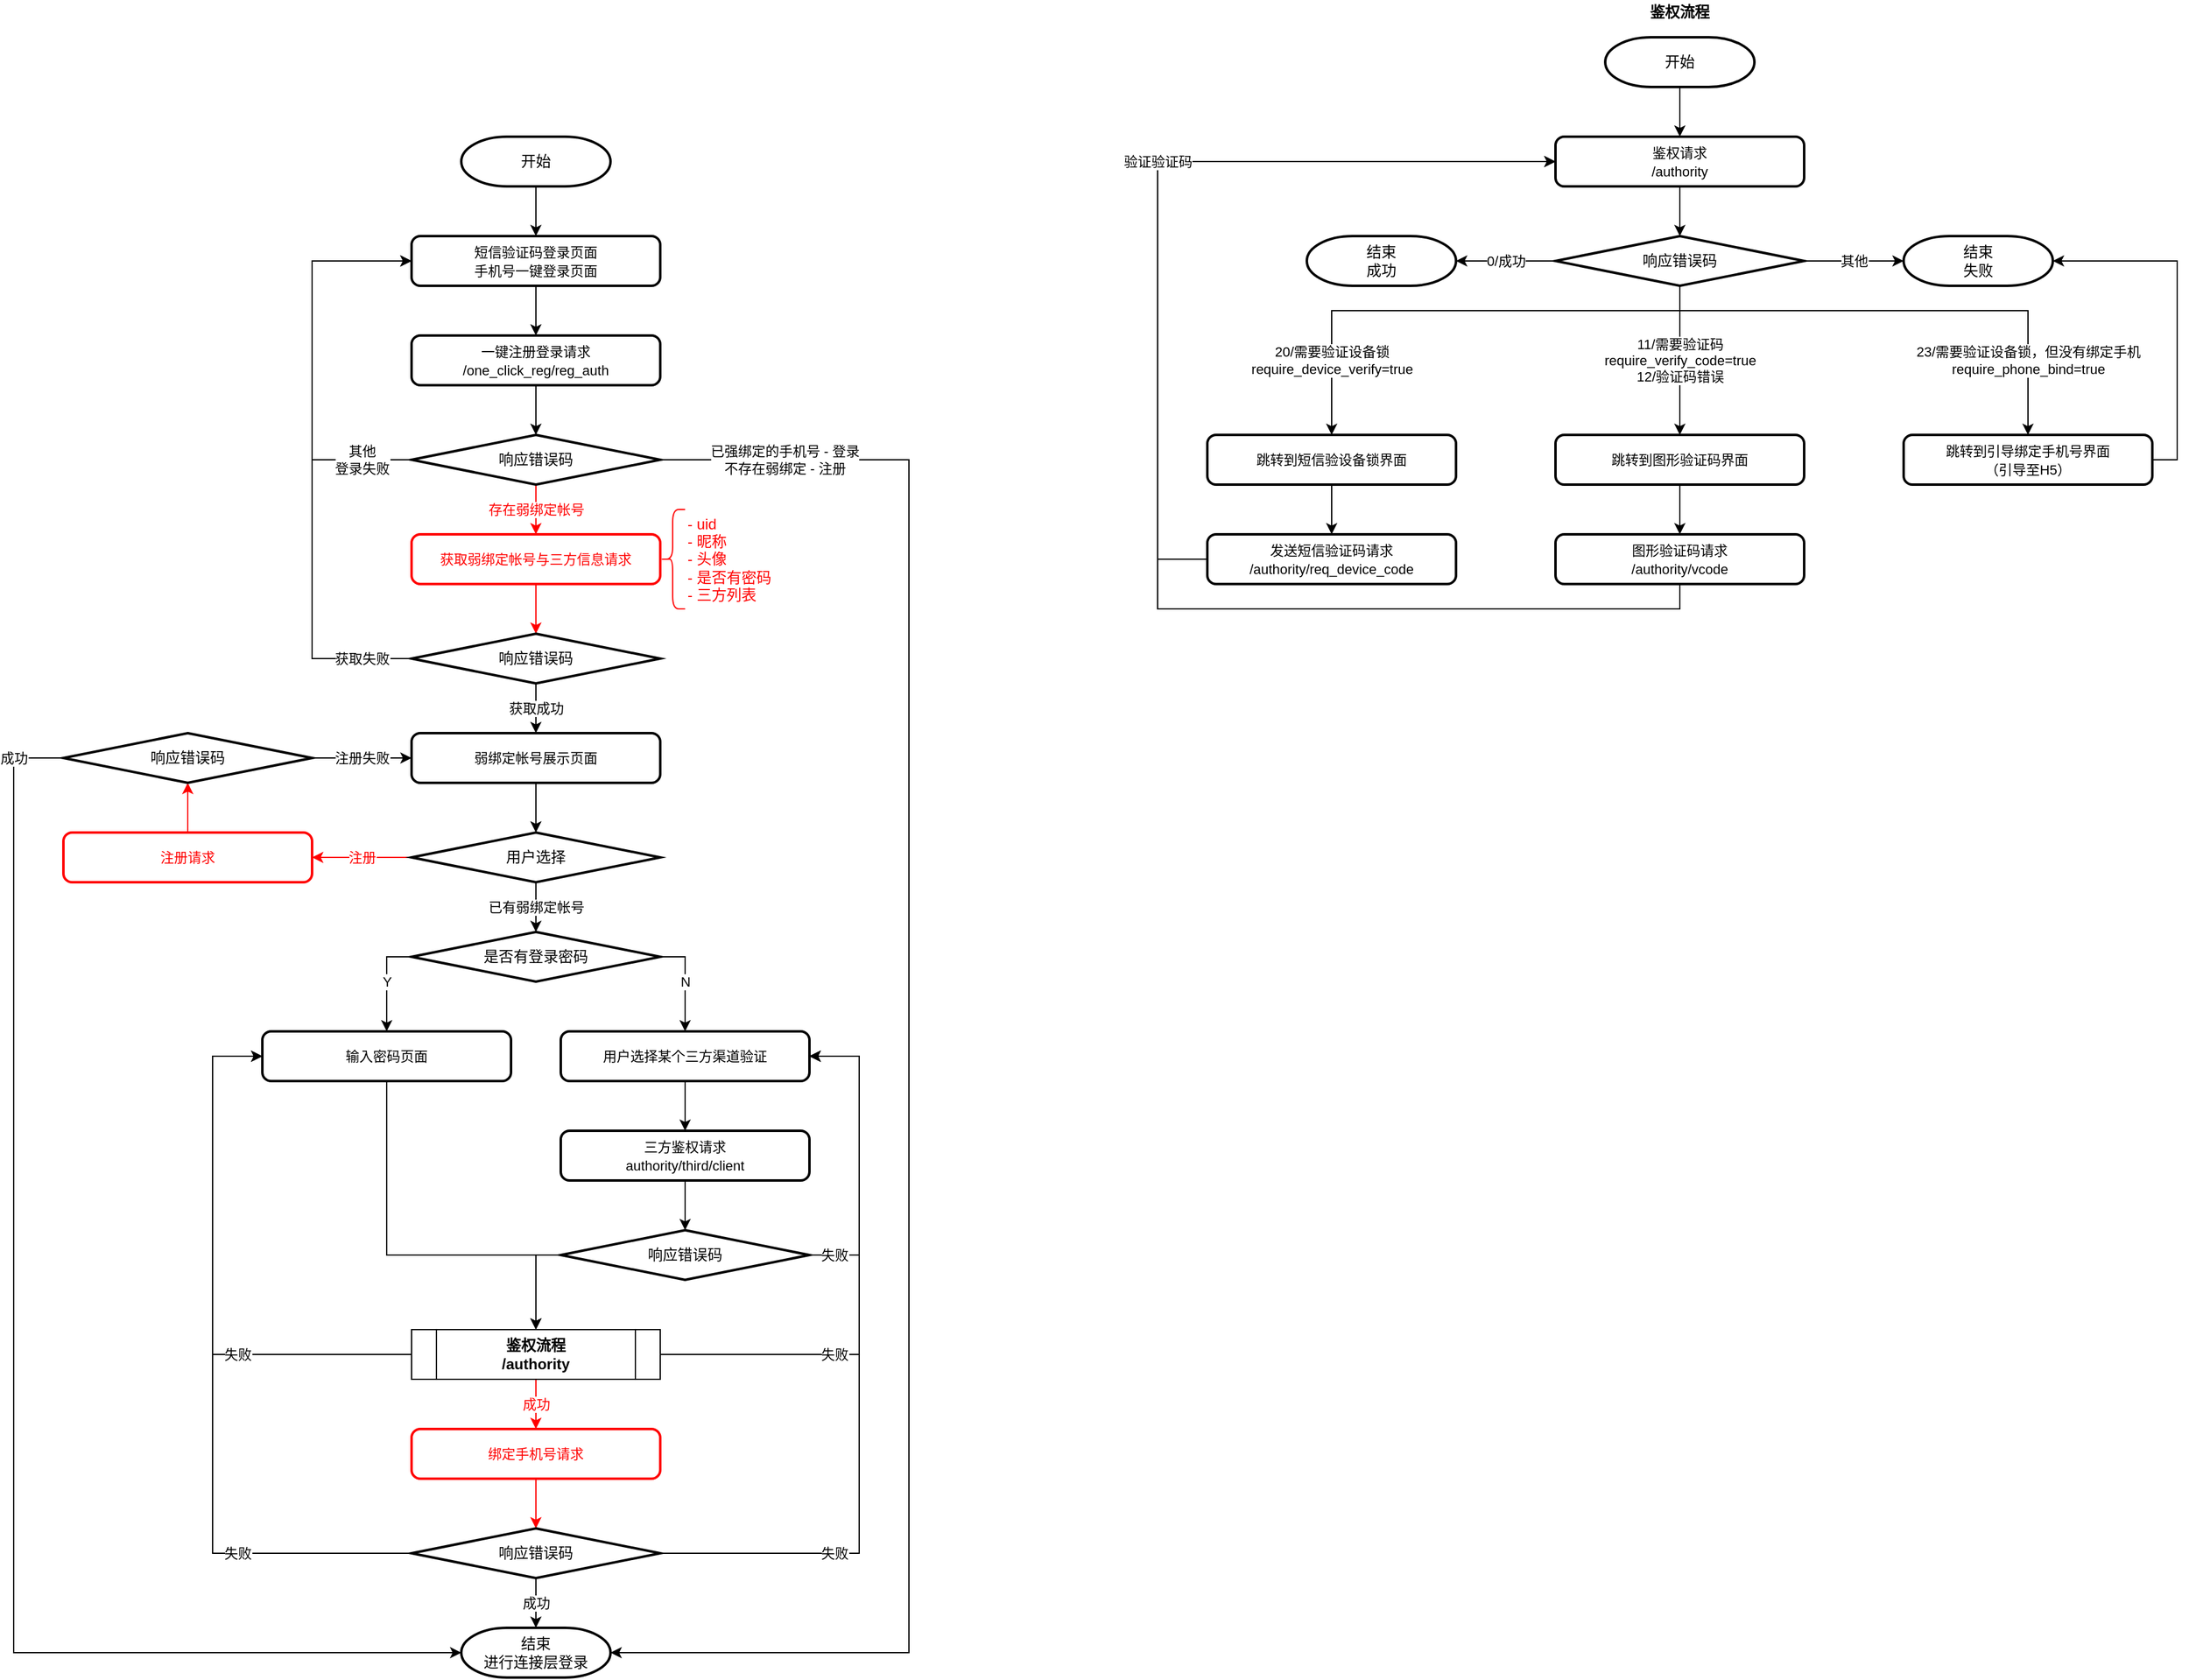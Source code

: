 <mxfile version="14.2.4" type="github">
  <diagram id="79JSlSYPYleKpmMIFZh3" name="Page-1">
    <mxGraphModel dx="1808" dy="1656" grid="1" gridSize="10" guides="1" tooltips="1" connect="1" arrows="1" fold="1" page="1" pageScale="1" pageWidth="827" pageHeight="1169" math="0" shadow="0">
      <root>
        <mxCell id="0" />
        <mxCell id="1" parent="0" />
        <mxCell id="FHXyIRNZDbHYDa_1-X7K-111" value="失败" style="edgeStyle=orthogonalEdgeStyle;rounded=0;orthogonalLoop=1;jettySize=auto;html=1;exitX=0;exitY=0.5;exitDx=0;exitDy=0;exitPerimeter=0;entryX=0;entryY=0.5;entryDx=0;entryDy=0;" edge="1" parent="1" source="FHXyIRNZDbHYDa_1-X7K-110" target="FHXyIRNZDbHYDa_1-X7K-78">
          <mxGeometry x="-0.533" relative="1" as="geometry">
            <Array as="points">
              <mxPoint x="80" y="1180" />
              <mxPoint x="80" y="780" />
            </Array>
            <mxPoint as="offset" />
          </mxGeometry>
        </mxCell>
        <mxCell id="FHXyIRNZDbHYDa_1-X7K-59" value="获取失败" style="edgeStyle=orthogonalEdgeStyle;rounded=0;orthogonalLoop=1;jettySize=auto;html=1;exitX=0;exitY=0.5;exitDx=0;exitDy=0;exitPerimeter=0;entryX=0;entryY=0.5;entryDx=0;entryDy=0;" edge="1" parent="1" source="FHXyIRNZDbHYDa_1-X7K-57" target="FHXyIRNZDbHYDa_1-X7K-60">
          <mxGeometry x="-0.833" relative="1" as="geometry">
            <Array as="points">
              <mxPoint x="160" y="460" />
              <mxPoint x="160" y="140" />
            </Array>
            <mxPoint as="offset" />
          </mxGeometry>
        </mxCell>
        <mxCell id="FHXyIRNZDbHYDa_1-X7K-3" style="edgeStyle=orthogonalEdgeStyle;rounded=0;orthogonalLoop=1;jettySize=auto;html=1;exitX=0.5;exitY=1;exitDx=0;exitDy=0;exitPerimeter=0;" edge="1" parent="1" source="FHXyIRNZDbHYDa_1-X7K-1" target="FHXyIRNZDbHYDa_1-X7K-60">
          <mxGeometry relative="1" as="geometry">
            <mxPoint x="340" y="200" as="targetPoint" />
          </mxGeometry>
        </mxCell>
        <mxCell id="FHXyIRNZDbHYDa_1-X7K-1" value="开始" style="strokeWidth=2;html=1;shape=mxgraph.flowchart.terminator;whiteSpace=wrap;fillColor=none;" vertex="1" parent="1">
          <mxGeometry x="280" y="40" width="120" height="40" as="geometry" />
        </mxCell>
        <mxCell id="FHXyIRNZDbHYDa_1-X7K-9" style="edgeStyle=orthogonalEdgeStyle;rounded=0;orthogonalLoop=1;jettySize=auto;html=1;exitX=0.5;exitY=1;exitDx=0;exitDy=0;" edge="1" parent="1" source="FHXyIRNZDbHYDa_1-X7K-60" target="FHXyIRNZDbHYDa_1-X7K-8">
          <mxGeometry relative="1" as="geometry">
            <mxPoint x="340" y="160" as="sourcePoint" />
          </mxGeometry>
        </mxCell>
        <mxCell id="FHXyIRNZDbHYDa_1-X7K-11" style="edgeStyle=orthogonalEdgeStyle;rounded=0;orthogonalLoop=1;jettySize=auto;html=1;exitX=0.5;exitY=1;exitDx=0;exitDy=0;" edge="1" parent="1" source="FHXyIRNZDbHYDa_1-X7K-8" target="FHXyIRNZDbHYDa_1-X7K-10">
          <mxGeometry relative="1" as="geometry" />
        </mxCell>
        <mxCell id="FHXyIRNZDbHYDa_1-X7K-8" value="&lt;span style=&quot;font-size: 11px ; background-color: rgb(255 , 255 , 255)&quot;&gt;一键注册登录请求&lt;br&gt;/one_click_reg/reg_auth&lt;br&gt;&lt;/span&gt;" style="rounded=1;whiteSpace=wrap;html=1;absoluteArcSize=1;arcSize=14;strokeWidth=2;fillColor=none;" vertex="1" parent="1">
          <mxGeometry x="240" y="200" width="200" height="40" as="geometry" />
        </mxCell>
        <mxCell id="FHXyIRNZDbHYDa_1-X7K-25" value="已强绑定的手机号 - 登录&lt;br&gt;不存在弱绑定 - 注册" style="edgeStyle=orthogonalEdgeStyle;rounded=0;orthogonalLoop=1;jettySize=auto;html=1;exitX=1;exitY=0.5;exitDx=0;exitDy=0;exitPerimeter=0;entryX=1;entryY=0.5;entryDx=0;entryDy=0;entryPerimeter=0;" edge="1" parent="1" source="FHXyIRNZDbHYDa_1-X7K-10" target="FHXyIRNZDbHYDa_1-X7K-126">
          <mxGeometry x="-0.857" relative="1" as="geometry">
            <mxPoint x="680" y="300" as="targetPoint" />
            <Array as="points">
              <mxPoint x="640" y="300" />
              <mxPoint x="640" y="1260" />
            </Array>
            <mxPoint as="offset" />
          </mxGeometry>
        </mxCell>
        <mxCell id="FHXyIRNZDbHYDa_1-X7K-46" value="其他&lt;br&gt;登录失败" style="edgeStyle=orthogonalEdgeStyle;rounded=0;orthogonalLoop=1;jettySize=auto;html=1;exitX=0;exitY=0.5;exitDx=0;exitDy=0;exitPerimeter=0;entryX=0;entryY=0.5;entryDx=0;entryDy=0;" edge="1" parent="1" source="FHXyIRNZDbHYDa_1-X7K-10" target="FHXyIRNZDbHYDa_1-X7K-60">
          <mxGeometry x="-0.75" relative="1" as="geometry">
            <Array as="points">
              <mxPoint x="160" y="300" />
              <mxPoint x="160" y="140" />
            </Array>
            <mxPoint as="offset" />
          </mxGeometry>
        </mxCell>
        <mxCell id="FHXyIRNZDbHYDa_1-X7K-48" value="&lt;font color=&quot;#ff0000&quot;&gt;存在弱绑定帐号&lt;/font&gt;" style="edgeStyle=orthogonalEdgeStyle;rounded=0;orthogonalLoop=1;jettySize=auto;html=1;exitX=0.5;exitY=1;exitDx=0;exitDy=0;exitPerimeter=0;strokeColor=#FF0000;" edge="1" parent="1" source="FHXyIRNZDbHYDa_1-X7K-10" target="FHXyIRNZDbHYDa_1-X7K-56">
          <mxGeometry relative="1" as="geometry">
            <mxPoint x="340" y="360.0" as="targetPoint" />
          </mxGeometry>
        </mxCell>
        <mxCell id="FHXyIRNZDbHYDa_1-X7K-10" value="响应错误码" style="strokeWidth=2;html=1;shape=mxgraph.flowchart.decision;whiteSpace=wrap;fillColor=none;" vertex="1" parent="1">
          <mxGeometry x="240" y="280" width="200" height="40" as="geometry" />
        </mxCell>
        <mxCell id="FHXyIRNZDbHYDa_1-X7K-58" style="edgeStyle=orthogonalEdgeStyle;rounded=0;orthogonalLoop=1;jettySize=auto;html=1;exitX=0.5;exitY=1;exitDx=0;exitDy=0;entryX=0.5;entryY=0;entryDx=0;entryDy=0;entryPerimeter=0;strokeColor=#FF0000;" edge="1" parent="1" source="FHXyIRNZDbHYDa_1-X7K-56" target="FHXyIRNZDbHYDa_1-X7K-57">
          <mxGeometry relative="1" as="geometry" />
        </mxCell>
        <mxCell id="FHXyIRNZDbHYDa_1-X7K-56" value="&lt;span style=&quot;font-size: 11px ; background-color: rgb(255 , 255 , 255)&quot;&gt;&lt;font color=&quot;#ff0000&quot;&gt;获取弱绑定帐号与三方信息请求&lt;/font&gt;&lt;br&gt;&lt;/span&gt;" style="rounded=1;whiteSpace=wrap;html=1;absoluteArcSize=1;arcSize=14;strokeWidth=2;fillColor=none;strokeColor=#FF0000;" vertex="1" parent="1">
          <mxGeometry x="240" y="360" width="200" height="40" as="geometry" />
        </mxCell>
        <mxCell id="FHXyIRNZDbHYDa_1-X7K-63" value="获取成功" style="edgeStyle=orthogonalEdgeStyle;rounded=0;orthogonalLoop=1;jettySize=auto;html=1;exitX=0.5;exitY=1;exitDx=0;exitDy=0;exitPerimeter=0;strokeColor=#000000;" edge="1" parent="1" source="FHXyIRNZDbHYDa_1-X7K-57" target="FHXyIRNZDbHYDa_1-X7K-62">
          <mxGeometry relative="1" as="geometry" />
        </mxCell>
        <mxCell id="FHXyIRNZDbHYDa_1-X7K-57" value="响应错误码" style="strokeWidth=2;html=1;shape=mxgraph.flowchart.decision;whiteSpace=wrap;fillColor=none;" vertex="1" parent="1">
          <mxGeometry x="240" y="440" width="200" height="40" as="geometry" />
        </mxCell>
        <mxCell id="FHXyIRNZDbHYDa_1-X7K-60" value="&lt;span style=&quot;font-size: 11px ; background-color: rgb(255 , 255 , 255)&quot;&gt;短信验证码登录页面&lt;br&gt;手机号一键登录页面&lt;br&gt;&lt;/span&gt;" style="rounded=1;whiteSpace=wrap;html=1;absoluteArcSize=1;arcSize=14;strokeWidth=2;fillColor=none;" vertex="1" parent="1">
          <mxGeometry x="240" y="120" width="200" height="40" as="geometry" />
        </mxCell>
        <mxCell id="FHXyIRNZDbHYDa_1-X7K-65" value="" style="edgeStyle=orthogonalEdgeStyle;rounded=0;orthogonalLoop=1;jettySize=auto;html=1;exitX=0.5;exitY=1;exitDx=0;exitDy=0;strokeColor=#000000;" edge="1" parent="1" source="FHXyIRNZDbHYDa_1-X7K-62" target="FHXyIRNZDbHYDa_1-X7K-64">
          <mxGeometry relative="1" as="geometry" />
        </mxCell>
        <mxCell id="FHXyIRNZDbHYDa_1-X7K-62" value="&lt;span style=&quot;font-size: 11px ; background-color: rgb(255 , 255 , 255)&quot;&gt;弱绑定帐号展示页面&lt;br&gt;&lt;/span&gt;" style="rounded=1;whiteSpace=wrap;html=1;absoluteArcSize=1;arcSize=14;strokeWidth=2;fillColor=none;" vertex="1" parent="1">
          <mxGeometry x="240" y="520" width="200" height="40" as="geometry" />
        </mxCell>
        <mxCell id="FHXyIRNZDbHYDa_1-X7K-68" value="&lt;font color=&quot;#ff0000&quot;&gt;注册&lt;/font&gt;" style="edgeStyle=orthogonalEdgeStyle;rounded=0;orthogonalLoop=1;jettySize=auto;html=1;exitX=0;exitY=0.5;exitDx=0;exitDy=0;exitPerimeter=0;strokeColor=#FF0000;" edge="1" parent="1" source="FHXyIRNZDbHYDa_1-X7K-64" target="FHXyIRNZDbHYDa_1-X7K-67">
          <mxGeometry relative="1" as="geometry" />
        </mxCell>
        <mxCell id="FHXyIRNZDbHYDa_1-X7K-76" value="已有弱绑定帐号" style="edgeStyle=orthogonalEdgeStyle;rounded=0;orthogonalLoop=1;jettySize=auto;html=1;exitX=0.5;exitY=1;exitDx=0;exitDy=0;exitPerimeter=0;strokeColor=#000000;" edge="1" parent="1" source="FHXyIRNZDbHYDa_1-X7K-64" target="FHXyIRNZDbHYDa_1-X7K-75">
          <mxGeometry relative="1" as="geometry" />
        </mxCell>
        <mxCell id="FHXyIRNZDbHYDa_1-X7K-64" value="用户选择" style="strokeWidth=2;html=1;shape=mxgraph.flowchart.decision;whiteSpace=wrap;fillColor=none;" vertex="1" parent="1">
          <mxGeometry x="240" y="600" width="200" height="40" as="geometry" />
        </mxCell>
        <mxCell id="FHXyIRNZDbHYDa_1-X7K-72" style="edgeStyle=orthogonalEdgeStyle;rounded=0;orthogonalLoop=1;jettySize=auto;html=1;strokeColor=#FF0000;" edge="1" parent="1" source="FHXyIRNZDbHYDa_1-X7K-67" target="FHXyIRNZDbHYDa_1-X7K-71">
          <mxGeometry relative="1" as="geometry" />
        </mxCell>
        <mxCell id="FHXyIRNZDbHYDa_1-X7K-67" value="&lt;span style=&quot;font-size: 11px ; background-color: rgb(255 , 255 , 255)&quot;&gt;&lt;font color=&quot;#ff0000&quot;&gt;注册请求&lt;/font&gt;&lt;br&gt;&lt;/span&gt;" style="rounded=1;whiteSpace=wrap;html=1;absoluteArcSize=1;arcSize=14;strokeWidth=2;fillColor=none;strokeColor=#FF0000;" vertex="1" parent="1">
          <mxGeometry x="-40" y="600" width="200" height="40" as="geometry" />
        </mxCell>
        <mxCell id="FHXyIRNZDbHYDa_1-X7K-69" value="" style="shape=curlyBracket;whiteSpace=wrap;html=1;rounded=1;strokeColor=#FF0000;fillColor=none;" vertex="1" parent="1">
          <mxGeometry x="440" y="340" width="20" height="80" as="geometry" />
        </mxCell>
        <mxCell id="FHXyIRNZDbHYDa_1-X7K-70" value="&lt;div style=&quot;text-align: justify&quot;&gt;&lt;font color=&quot;#ff0000&quot;&gt;- uid&lt;/font&gt;&lt;/div&gt;&lt;div style=&quot;text-align: justify&quot;&gt;&lt;font color=&quot;#ff0000&quot;&gt;- 昵称&lt;/font&gt;&lt;/div&gt;&lt;div style=&quot;text-align: justify&quot;&gt;&lt;font color=&quot;#ff0000&quot;&gt;- 头像&lt;/font&gt;&lt;/div&gt;&lt;div style=&quot;text-align: justify&quot;&gt;&lt;font color=&quot;#ff0000&quot;&gt;- 是否有密码&lt;/font&gt;&lt;/div&gt;&lt;div style=&quot;text-align: justify&quot;&gt;&lt;font color=&quot;#ff0000&quot;&gt;- 三方列表&lt;/font&gt;&lt;/div&gt;" style="text;html=1;strokeColor=none;fillColor=none;align=left;verticalAlign=middle;whiteSpace=wrap;rounded=0;" vertex="1" parent="1">
          <mxGeometry x="460" y="340" width="100" height="80" as="geometry" />
        </mxCell>
        <mxCell id="FHXyIRNZDbHYDa_1-X7K-73" value="注册失败" style="edgeStyle=orthogonalEdgeStyle;rounded=0;orthogonalLoop=1;jettySize=auto;html=1;entryX=0;entryY=0.5;entryDx=0;entryDy=0;" edge="1" parent="1" source="FHXyIRNZDbHYDa_1-X7K-71" target="FHXyIRNZDbHYDa_1-X7K-62">
          <mxGeometry relative="1" as="geometry">
            <Array as="points" />
            <mxPoint as="offset" />
          </mxGeometry>
        </mxCell>
        <mxCell id="FHXyIRNZDbHYDa_1-X7K-127" value="成功" style="edgeStyle=orthogonalEdgeStyle;rounded=0;orthogonalLoop=1;jettySize=auto;html=1;exitX=0;exitY=0.5;exitDx=0;exitDy=0;exitPerimeter=0;entryX=0;entryY=0.5;entryDx=0;entryDy=0;entryPerimeter=0;strokeColor=#000000;" edge="1" parent="1" source="FHXyIRNZDbHYDa_1-X7K-71" target="FHXyIRNZDbHYDa_1-X7K-126">
          <mxGeometry x="-0.929" relative="1" as="geometry">
            <Array as="points">
              <mxPoint x="-80" y="540" />
              <mxPoint x="-80" y="1260" />
            </Array>
            <mxPoint as="offset" />
          </mxGeometry>
        </mxCell>
        <mxCell id="FHXyIRNZDbHYDa_1-X7K-71" value="响应错误码" style="strokeWidth=2;html=1;shape=mxgraph.flowchart.decision;whiteSpace=wrap;fillColor=none;" vertex="1" parent="1">
          <mxGeometry x="-40" y="520" width="200" height="40" as="geometry" />
        </mxCell>
        <mxCell id="FHXyIRNZDbHYDa_1-X7K-79" value="Y" style="edgeStyle=orthogonalEdgeStyle;rounded=0;orthogonalLoop=1;jettySize=auto;html=1;exitX=0;exitY=0.5;exitDx=0;exitDy=0;exitPerimeter=0;strokeColor=#000000;" edge="1" parent="1" source="FHXyIRNZDbHYDa_1-X7K-75" target="FHXyIRNZDbHYDa_1-X7K-78">
          <mxGeometry relative="1" as="geometry" />
        </mxCell>
        <mxCell id="FHXyIRNZDbHYDa_1-X7K-80" value="N" style="edgeStyle=orthogonalEdgeStyle;rounded=0;orthogonalLoop=1;jettySize=auto;html=1;exitX=1;exitY=0.5;exitDx=0;exitDy=0;exitPerimeter=0;strokeColor=#000000;" edge="1" parent="1" source="FHXyIRNZDbHYDa_1-X7K-75" target="FHXyIRNZDbHYDa_1-X7K-77">
          <mxGeometry relative="1" as="geometry" />
        </mxCell>
        <mxCell id="FHXyIRNZDbHYDa_1-X7K-75" value="是否有登录密码" style="strokeWidth=2;html=1;shape=mxgraph.flowchart.decision;whiteSpace=wrap;fillColor=none;" vertex="1" parent="1">
          <mxGeometry x="240" y="680" width="200" height="40" as="geometry" />
        </mxCell>
        <mxCell id="FHXyIRNZDbHYDa_1-X7K-115" style="edgeStyle=orthogonalEdgeStyle;rounded=0;orthogonalLoop=1;jettySize=auto;html=1;exitX=0.5;exitY=1;exitDx=0;exitDy=0;strokeColor=#000000;" edge="1" parent="1" source="FHXyIRNZDbHYDa_1-X7K-77" target="FHXyIRNZDbHYDa_1-X7K-117">
          <mxGeometry relative="1" as="geometry">
            <mxPoint x="460" y="840" as="targetPoint" />
          </mxGeometry>
        </mxCell>
        <mxCell id="FHXyIRNZDbHYDa_1-X7K-77" value="&lt;span style=&quot;font-size: 11px ; background-color: rgb(255 , 255 , 255)&quot;&gt;用户选择某个三方渠道验证&lt;br&gt;&lt;/span&gt;" style="rounded=1;whiteSpace=wrap;html=1;absoluteArcSize=1;arcSize=14;strokeWidth=2;fillColor=none;" vertex="1" parent="1">
          <mxGeometry x="360" y="760" width="200" height="40" as="geometry" />
        </mxCell>
        <mxCell id="FHXyIRNZDbHYDa_1-X7K-82" style="edgeStyle=orthogonalEdgeStyle;rounded=0;orthogonalLoop=1;jettySize=auto;html=1;exitX=0.5;exitY=1;exitDx=0;exitDy=0;strokeColor=#000000;" edge="1" parent="1" source="FHXyIRNZDbHYDa_1-X7K-78" target="FHXyIRNZDbHYDa_1-X7K-81">
          <mxGeometry relative="1" as="geometry">
            <Array as="points">
              <mxPoint x="220" y="940" />
              <mxPoint x="340" y="940" />
            </Array>
          </mxGeometry>
        </mxCell>
        <mxCell id="FHXyIRNZDbHYDa_1-X7K-78" value="&lt;span style=&quot;font-size: 11px ; background-color: rgb(255 , 255 , 255)&quot;&gt;输入密码页面&lt;br&gt;&lt;/span&gt;" style="rounded=1;whiteSpace=wrap;html=1;absoluteArcSize=1;arcSize=14;strokeWidth=2;fillColor=none;" vertex="1" parent="1">
          <mxGeometry x="120" y="760" width="200" height="40" as="geometry" />
        </mxCell>
        <mxCell id="FHXyIRNZDbHYDa_1-X7K-106" value="失败" style="edgeStyle=orthogonalEdgeStyle;rounded=0;orthogonalLoop=1;jettySize=auto;html=1;exitX=0;exitY=0.5;exitDx=0;exitDy=0;entryX=0;entryY=0.5;entryDx=0;entryDy=0;strokeColor=#000000;" edge="1" parent="1" source="FHXyIRNZDbHYDa_1-X7K-81" target="FHXyIRNZDbHYDa_1-X7K-78">
          <mxGeometry x="-0.364" relative="1" as="geometry">
            <Array as="points">
              <mxPoint x="80" y="1020" />
              <mxPoint x="80" y="780" />
            </Array>
            <mxPoint as="offset" />
          </mxGeometry>
        </mxCell>
        <mxCell id="FHXyIRNZDbHYDa_1-X7K-108" value="&lt;font color=&quot;#ff0000&quot;&gt;成功&lt;/font&gt;" style="edgeStyle=orthogonalEdgeStyle;rounded=0;orthogonalLoop=1;jettySize=auto;html=1;exitX=0.5;exitY=1;exitDx=0;exitDy=0;strokeColor=#FF0000;" edge="1" parent="1" source="FHXyIRNZDbHYDa_1-X7K-81" target="FHXyIRNZDbHYDa_1-X7K-107">
          <mxGeometry relative="1" as="geometry" />
        </mxCell>
        <mxCell id="FHXyIRNZDbHYDa_1-X7K-123" value="失败" style="edgeStyle=orthogonalEdgeStyle;rounded=0;orthogonalLoop=1;jettySize=auto;html=1;exitX=1;exitY=0.5;exitDx=0;exitDy=0;entryX=1;entryY=0.5;entryDx=0;entryDy=0;strokeColor=#000000;" edge="1" parent="1" source="FHXyIRNZDbHYDa_1-X7K-81" target="FHXyIRNZDbHYDa_1-X7K-77">
          <mxGeometry x="-0.364" relative="1" as="geometry">
            <Array as="points">
              <mxPoint x="600" y="1020" />
              <mxPoint x="600" y="780" />
            </Array>
            <mxPoint as="offset" />
          </mxGeometry>
        </mxCell>
        <mxCell id="FHXyIRNZDbHYDa_1-X7K-81" value="鉴权流程&lt;br&gt;/authority" style="shape=process;whiteSpace=wrap;html=1;backgroundOutline=1;fillColor=none;fontStyle=1" vertex="1" parent="1">
          <mxGeometry x="240" y="1000" width="200" height="40" as="geometry" />
        </mxCell>
        <mxCell id="FHXyIRNZDbHYDa_1-X7K-83" style="edgeStyle=orthogonalEdgeStyle;rounded=0;orthogonalLoop=1;jettySize=auto;html=1;exitX=0.5;exitY=1;exitDx=0;exitDy=0;exitPerimeter=0;entryX=0.5;entryY=0;entryDx=0;entryDy=0;" edge="1" parent="1" source="FHXyIRNZDbHYDa_1-X7K-84" target="FHXyIRNZDbHYDa_1-X7K-86">
          <mxGeometry relative="1" as="geometry" />
        </mxCell>
        <mxCell id="FHXyIRNZDbHYDa_1-X7K-84" value="开始" style="strokeWidth=2;html=1;shape=mxgraph.flowchart.terminator;whiteSpace=wrap;fillColor=none;" vertex="1" parent="1">
          <mxGeometry x="1200" y="-40" width="120" height="40" as="geometry" />
        </mxCell>
        <mxCell id="FHXyIRNZDbHYDa_1-X7K-85" style="edgeStyle=orthogonalEdgeStyle;rounded=0;orthogonalLoop=1;jettySize=auto;html=1;exitX=0.5;exitY=1;exitDx=0;exitDy=0;" edge="1" parent="1" source="FHXyIRNZDbHYDa_1-X7K-86" target="FHXyIRNZDbHYDa_1-X7K-92">
          <mxGeometry relative="1" as="geometry" />
        </mxCell>
        <mxCell id="FHXyIRNZDbHYDa_1-X7K-86" value="&lt;span style=&quot;font-size: 11px ; background-color: rgb(255 , 255 , 255)&quot;&gt;鉴权请求&lt;br&gt;/authority&lt;br&gt;&lt;/span&gt;" style="rounded=1;whiteSpace=wrap;html=1;absoluteArcSize=1;arcSize=14;strokeWidth=2;fillColor=none;" vertex="1" parent="1">
          <mxGeometry x="1160" y="40" width="200" height="40" as="geometry" />
        </mxCell>
        <mxCell id="FHXyIRNZDbHYDa_1-X7K-87" value="0/成功" style="edgeStyle=orthogonalEdgeStyle;rounded=0;orthogonalLoop=1;jettySize=auto;html=1;exitX=0;exitY=0.5;exitDx=0;exitDy=0;exitPerimeter=0;" edge="1" parent="1" source="FHXyIRNZDbHYDa_1-X7K-92" target="FHXyIRNZDbHYDa_1-X7K-99">
          <mxGeometry relative="1" as="geometry">
            <mxPoint x="1080" y="140" as="targetPoint" />
          </mxGeometry>
        </mxCell>
        <mxCell id="FHXyIRNZDbHYDa_1-X7K-88" value="其他" style="edgeStyle=orthogonalEdgeStyle;rounded=0;orthogonalLoop=1;jettySize=auto;html=1;exitX=1;exitY=0.5;exitDx=0;exitDy=0;exitPerimeter=0;" edge="1" parent="1" source="FHXyIRNZDbHYDa_1-X7K-92" target="FHXyIRNZDbHYDa_1-X7K-100">
          <mxGeometry relative="1" as="geometry" />
        </mxCell>
        <mxCell id="FHXyIRNZDbHYDa_1-X7K-89" value="&lt;span style=&quot;font-size: 11px&quot;&gt;20/需要验证设备锁&lt;br&gt;require_device_verify=true&lt;/span&gt;" style="edgeStyle=orthogonalEdgeStyle;rounded=0;orthogonalLoop=1;jettySize=auto;html=1;exitX=0.5;exitY=1;exitDx=0;exitDy=0;exitPerimeter=0;entryX=0.5;entryY=0;entryDx=0;entryDy=0;" edge="1" parent="1" source="FHXyIRNZDbHYDa_1-X7K-92" target="FHXyIRNZDbHYDa_1-X7K-96">
          <mxGeometry x="0.7" relative="1" as="geometry">
            <Array as="points">
              <mxPoint x="1260" y="180" />
              <mxPoint x="980" y="180" />
            </Array>
            <mxPoint as="offset" />
          </mxGeometry>
        </mxCell>
        <mxCell id="FHXyIRNZDbHYDa_1-X7K-90" value="11/需要验证码&lt;br&gt;&lt;span style=&quot;font-size: 11px&quot;&gt;require_verify_code=true&lt;br&gt;12/验证码错误&lt;br&gt;&lt;/span&gt;" style="edgeStyle=orthogonalEdgeStyle;rounded=0;orthogonalLoop=1;jettySize=auto;html=1;exitX=0.5;exitY=1;exitDx=0;exitDy=0;exitPerimeter=0;entryX=0.5;entryY=0;entryDx=0;entryDy=0;" edge="1" parent="1" source="FHXyIRNZDbHYDa_1-X7K-92" target="FHXyIRNZDbHYDa_1-X7K-94">
          <mxGeometry relative="1" as="geometry">
            <mxPoint as="offset" />
          </mxGeometry>
        </mxCell>
        <mxCell id="FHXyIRNZDbHYDa_1-X7K-91" value="&lt;span style=&quot;font-size: 11px&quot;&gt;23/&lt;/span&gt;需要验证设备锁，但没有绑定手机&lt;span style=&quot;font-size: 11px&quot;&gt;&lt;br&gt;require_phone_bind=true&lt;/span&gt;" style="edgeStyle=orthogonalEdgeStyle;rounded=0;orthogonalLoop=1;jettySize=auto;html=1;exitX=0.5;exitY=1;exitDx=0;exitDy=0;exitPerimeter=0;" edge="1" parent="1" source="FHXyIRNZDbHYDa_1-X7K-92" target="FHXyIRNZDbHYDa_1-X7K-98">
          <mxGeometry x="0.7" relative="1" as="geometry">
            <Array as="points">
              <mxPoint x="1260" y="180" />
              <mxPoint x="1540" y="180" />
            </Array>
            <mxPoint as="offset" />
          </mxGeometry>
        </mxCell>
        <mxCell id="FHXyIRNZDbHYDa_1-X7K-92" value="响应错误码" style="strokeWidth=2;html=1;shape=mxgraph.flowchart.decision;whiteSpace=wrap;fillColor=none;" vertex="1" parent="1">
          <mxGeometry x="1160" y="120" width="200" height="40" as="geometry" />
        </mxCell>
        <mxCell id="FHXyIRNZDbHYDa_1-X7K-93" style="edgeStyle=orthogonalEdgeStyle;rounded=0;orthogonalLoop=1;jettySize=auto;html=1;exitX=0.5;exitY=1;exitDx=0;exitDy=0;entryX=0.5;entryY=0;entryDx=0;entryDy=0;" edge="1" parent="1" source="FHXyIRNZDbHYDa_1-X7K-94" target="FHXyIRNZDbHYDa_1-X7K-103">
          <mxGeometry relative="1" as="geometry" />
        </mxCell>
        <mxCell id="FHXyIRNZDbHYDa_1-X7K-94" value="&lt;span style=&quot;font-size: 11px ; background-color: rgb(255 , 255 , 255)&quot;&gt;跳转到图形验证码界面&lt;br&gt;&lt;/span&gt;" style="rounded=1;whiteSpace=wrap;html=1;absoluteArcSize=1;arcSize=14;strokeWidth=2;fillColor=none;" vertex="1" parent="1">
          <mxGeometry x="1160" y="280" width="200" height="40" as="geometry" />
        </mxCell>
        <mxCell id="FHXyIRNZDbHYDa_1-X7K-95" style="edgeStyle=orthogonalEdgeStyle;rounded=0;orthogonalLoop=1;jettySize=auto;html=1;exitX=0.5;exitY=1;exitDx=0;exitDy=0;" edge="1" parent="1" source="FHXyIRNZDbHYDa_1-X7K-96" target="FHXyIRNZDbHYDa_1-X7K-101">
          <mxGeometry relative="1" as="geometry" />
        </mxCell>
        <mxCell id="FHXyIRNZDbHYDa_1-X7K-96" value="&lt;span style=&quot;font-size: 11px ; background-color: rgb(255 , 255 , 255)&quot;&gt;跳转到短信验设备锁界面&lt;br&gt;&lt;/span&gt;" style="rounded=1;whiteSpace=wrap;html=1;absoluteArcSize=1;arcSize=14;strokeWidth=2;fillColor=none;" vertex="1" parent="1">
          <mxGeometry x="880" y="280" width="200" height="40" as="geometry" />
        </mxCell>
        <mxCell id="FHXyIRNZDbHYDa_1-X7K-97" style="edgeStyle=orthogonalEdgeStyle;rounded=0;orthogonalLoop=1;jettySize=auto;html=1;exitX=1;exitY=0.5;exitDx=0;exitDy=0;entryX=1;entryY=0.5;entryDx=0;entryDy=0;entryPerimeter=0;" edge="1" parent="1" source="FHXyIRNZDbHYDa_1-X7K-98" target="FHXyIRNZDbHYDa_1-X7K-100">
          <mxGeometry relative="1" as="geometry">
            <mxPoint x="1540" y="360" as="targetPoint" />
          </mxGeometry>
        </mxCell>
        <mxCell id="FHXyIRNZDbHYDa_1-X7K-98" value="&lt;span style=&quot;font-size: 11px ; background-color: rgb(255 , 255 , 255)&quot;&gt;跳转到引导绑定手机号界面&lt;br&gt;（引导至H5）&lt;br&gt;&lt;/span&gt;" style="rounded=1;whiteSpace=wrap;html=1;absoluteArcSize=1;arcSize=14;strokeWidth=2;fillColor=none;" vertex="1" parent="1">
          <mxGeometry x="1440" y="280" width="200" height="40" as="geometry" />
        </mxCell>
        <mxCell id="FHXyIRNZDbHYDa_1-X7K-99" value="结束&lt;br&gt;成功" style="strokeWidth=2;html=1;shape=mxgraph.flowchart.terminator;whiteSpace=wrap;fillColor=none;" vertex="1" parent="1">
          <mxGeometry x="960" y="120" width="120" height="40" as="geometry" />
        </mxCell>
        <mxCell id="FHXyIRNZDbHYDa_1-X7K-100" value="结束&lt;br&gt;失败" style="strokeWidth=2;html=1;shape=mxgraph.flowchart.terminator;whiteSpace=wrap;fillColor=none;" vertex="1" parent="1">
          <mxGeometry x="1440" y="120" width="120" height="40" as="geometry" />
        </mxCell>
        <mxCell id="FHXyIRNZDbHYDa_1-X7K-101" value="&lt;span style=&quot;background-color: rgb(255 , 255 , 255)&quot;&gt;&lt;span style=&quot;font-size: 11px&quot;&gt;发送短信验证码请求&lt;/span&gt;&lt;br&gt;&lt;span style=&quot;font-size: 11px&quot;&gt;/authority/req_device_code&lt;/span&gt;&lt;br&gt;&lt;/span&gt;" style="rounded=1;whiteSpace=wrap;html=1;absoluteArcSize=1;arcSize=14;strokeWidth=2;fillColor=none;" vertex="1" parent="1">
          <mxGeometry x="880" y="360" width="200" height="40" as="geometry" />
        </mxCell>
        <mxCell id="FHXyIRNZDbHYDa_1-X7K-102" style="edgeStyle=orthogonalEdgeStyle;rounded=0;orthogonalLoop=1;jettySize=auto;html=1;exitX=0.5;exitY=1;exitDx=0;exitDy=0;entryX=0;entryY=0.5;entryDx=0;entryDy=0;" edge="1" parent="1" source="FHXyIRNZDbHYDa_1-X7K-103" target="FHXyIRNZDbHYDa_1-X7K-86">
          <mxGeometry relative="1" as="geometry">
            <Array as="points">
              <mxPoint x="1260" y="420" />
              <mxPoint x="840" y="420" />
              <mxPoint x="840" y="60" />
            </Array>
          </mxGeometry>
        </mxCell>
        <mxCell id="FHXyIRNZDbHYDa_1-X7K-103" value="&lt;span style=&quot;background-color: rgb(255 , 255 , 255)&quot;&gt;&lt;span style=&quot;font-size: 11px&quot;&gt;图形验证码请求&lt;/span&gt;&lt;br&gt;&lt;span style=&quot;font-size: 11px&quot;&gt;/authority/vcode&lt;/span&gt;&lt;br&gt;&lt;/span&gt;" style="rounded=1;whiteSpace=wrap;html=1;absoluteArcSize=1;arcSize=14;strokeWidth=2;fillColor=none;" vertex="1" parent="1">
          <mxGeometry x="1160" y="360" width="200" height="40" as="geometry" />
        </mxCell>
        <mxCell id="FHXyIRNZDbHYDa_1-X7K-104" value="验证验证码" style="edgeStyle=orthogonalEdgeStyle;rounded=0;orthogonalLoop=1;jettySize=auto;html=1;exitX=0;exitY=0.5;exitDx=0;exitDy=0;entryX=0;entryY=0.5;entryDx=0;entryDy=0;" edge="1" parent="1" source="FHXyIRNZDbHYDa_1-X7K-101" target="FHXyIRNZDbHYDa_1-X7K-86">
          <mxGeometry x="0.059" relative="1" as="geometry">
            <Array as="points">
              <mxPoint x="840" y="380" />
              <mxPoint x="840" y="60" />
            </Array>
            <mxPoint as="offset" />
          </mxGeometry>
        </mxCell>
        <mxCell id="FHXyIRNZDbHYDa_1-X7K-105" value="鉴权流程" style="text;html=1;strokeColor=none;fillColor=none;align=center;verticalAlign=middle;whiteSpace=wrap;rounded=0;fontStyle=1" vertex="1" parent="1">
          <mxGeometry x="1200" y="-70" width="120" height="20" as="geometry" />
        </mxCell>
        <mxCell id="FHXyIRNZDbHYDa_1-X7K-109" style="edgeStyle=orthogonalEdgeStyle;rounded=0;orthogonalLoop=1;jettySize=auto;html=1;exitX=0.5;exitY=1;exitDx=0;exitDy=0;strokeColor=#FF0000;" edge="1" parent="1" source="FHXyIRNZDbHYDa_1-X7K-107" target="FHXyIRNZDbHYDa_1-X7K-110">
          <mxGeometry relative="1" as="geometry">
            <mxPoint x="339.667" y="1160" as="targetPoint" />
          </mxGeometry>
        </mxCell>
        <mxCell id="FHXyIRNZDbHYDa_1-X7K-107" value="&lt;span style=&quot;font-size: 11px ; background-color: rgb(255 , 255 , 255)&quot;&gt;&lt;font color=&quot;#ff0000&quot;&gt;绑定手机号请求&lt;/font&gt;&lt;br&gt;&lt;/span&gt;" style="rounded=1;whiteSpace=wrap;html=1;absoluteArcSize=1;arcSize=14;strokeWidth=2;fillColor=none;strokeColor=#FF0000;" vertex="1" parent="1">
          <mxGeometry x="240" y="1080" width="200" height="40" as="geometry" />
        </mxCell>
        <mxCell id="FHXyIRNZDbHYDa_1-X7K-112" value="成功" style="edgeStyle=orthogonalEdgeStyle;rounded=0;orthogonalLoop=1;jettySize=auto;html=1;exitX=0.5;exitY=1;exitDx=0;exitDy=0;exitPerimeter=0;strokeColor=#000000;" edge="1" parent="1" source="FHXyIRNZDbHYDa_1-X7K-110" target="FHXyIRNZDbHYDa_1-X7K-126">
          <mxGeometry relative="1" as="geometry">
            <mxPoint x="340" y="1250" as="targetPoint" />
          </mxGeometry>
        </mxCell>
        <mxCell id="FHXyIRNZDbHYDa_1-X7K-124" value="失败" style="edgeStyle=orthogonalEdgeStyle;rounded=0;orthogonalLoop=1;jettySize=auto;html=1;entryX=1;entryY=0.5;entryDx=0;entryDy=0;strokeColor=#000000;" edge="1" parent="1" source="FHXyIRNZDbHYDa_1-X7K-110" target="FHXyIRNZDbHYDa_1-X7K-77">
          <mxGeometry x="-0.533" relative="1" as="geometry">
            <Array as="points">
              <mxPoint x="600" y="1180" />
              <mxPoint x="600" y="780" />
            </Array>
            <mxPoint as="offset" />
          </mxGeometry>
        </mxCell>
        <mxCell id="FHXyIRNZDbHYDa_1-X7K-110" value="响应错误码" style="strokeWidth=2;html=1;shape=mxgraph.flowchart.decision;whiteSpace=wrap;fillColor=none;" vertex="1" parent="1">
          <mxGeometry x="240" y="1160" width="200" height="40" as="geometry" />
        </mxCell>
        <mxCell id="FHXyIRNZDbHYDa_1-X7K-119" value="失败" style="edgeStyle=orthogonalEdgeStyle;rounded=0;orthogonalLoop=1;jettySize=auto;html=1;exitX=1;exitY=0.5;exitDx=0;exitDy=0;exitPerimeter=0;entryX=1;entryY=0.5;entryDx=0;entryDy=0;strokeColor=#000000;" edge="1" parent="1" source="FHXyIRNZDbHYDa_1-X7K-116" target="FHXyIRNZDbHYDa_1-X7K-77">
          <mxGeometry x="-0.833" relative="1" as="geometry">
            <Array as="points">
              <mxPoint x="600" y="940" />
              <mxPoint x="600" y="780" />
            </Array>
            <mxPoint as="offset" />
          </mxGeometry>
        </mxCell>
        <mxCell id="FHXyIRNZDbHYDa_1-X7K-122" style="edgeStyle=orthogonalEdgeStyle;rounded=0;orthogonalLoop=1;jettySize=auto;html=1;exitX=0;exitY=0.5;exitDx=0;exitDy=0;exitPerimeter=0;strokeColor=#000000;" edge="1" parent="1" source="FHXyIRNZDbHYDa_1-X7K-116" target="FHXyIRNZDbHYDa_1-X7K-81">
          <mxGeometry relative="1" as="geometry" />
        </mxCell>
        <mxCell id="FHXyIRNZDbHYDa_1-X7K-116" value="响应错误码" style="strokeWidth=2;html=1;shape=mxgraph.flowchart.decision;whiteSpace=wrap;fillColor=none;" vertex="1" parent="1">
          <mxGeometry x="360" y="920" width="200" height="40" as="geometry" />
        </mxCell>
        <mxCell id="FHXyIRNZDbHYDa_1-X7K-118" style="edgeStyle=orthogonalEdgeStyle;rounded=0;orthogonalLoop=1;jettySize=auto;html=1;exitX=0.5;exitY=1;exitDx=0;exitDy=0;strokeColor=#000000;" edge="1" parent="1" source="FHXyIRNZDbHYDa_1-X7K-117" target="FHXyIRNZDbHYDa_1-X7K-116">
          <mxGeometry relative="1" as="geometry" />
        </mxCell>
        <mxCell id="FHXyIRNZDbHYDa_1-X7K-117" value="&lt;span style=&quot;font-size: 11px ; background-color: rgb(255 , 255 , 255)&quot;&gt;三方鉴权请求&lt;br&gt;authority/third/client&lt;br&gt;&lt;/span&gt;" style="rounded=1;whiteSpace=wrap;html=1;absoluteArcSize=1;arcSize=14;strokeWidth=2;fillColor=none;" vertex="1" parent="1">
          <mxGeometry x="360" y="840" width="200" height="40" as="geometry" />
        </mxCell>
        <mxCell id="FHXyIRNZDbHYDa_1-X7K-126" value="结束&lt;br&gt;进行连接层登录" style="strokeWidth=2;html=1;shape=mxgraph.flowchart.terminator;whiteSpace=wrap;fillColor=none;" vertex="1" parent="1">
          <mxGeometry x="280" y="1240" width="120" height="40" as="geometry" />
        </mxCell>
      </root>
    </mxGraphModel>
  </diagram>
</mxfile>
